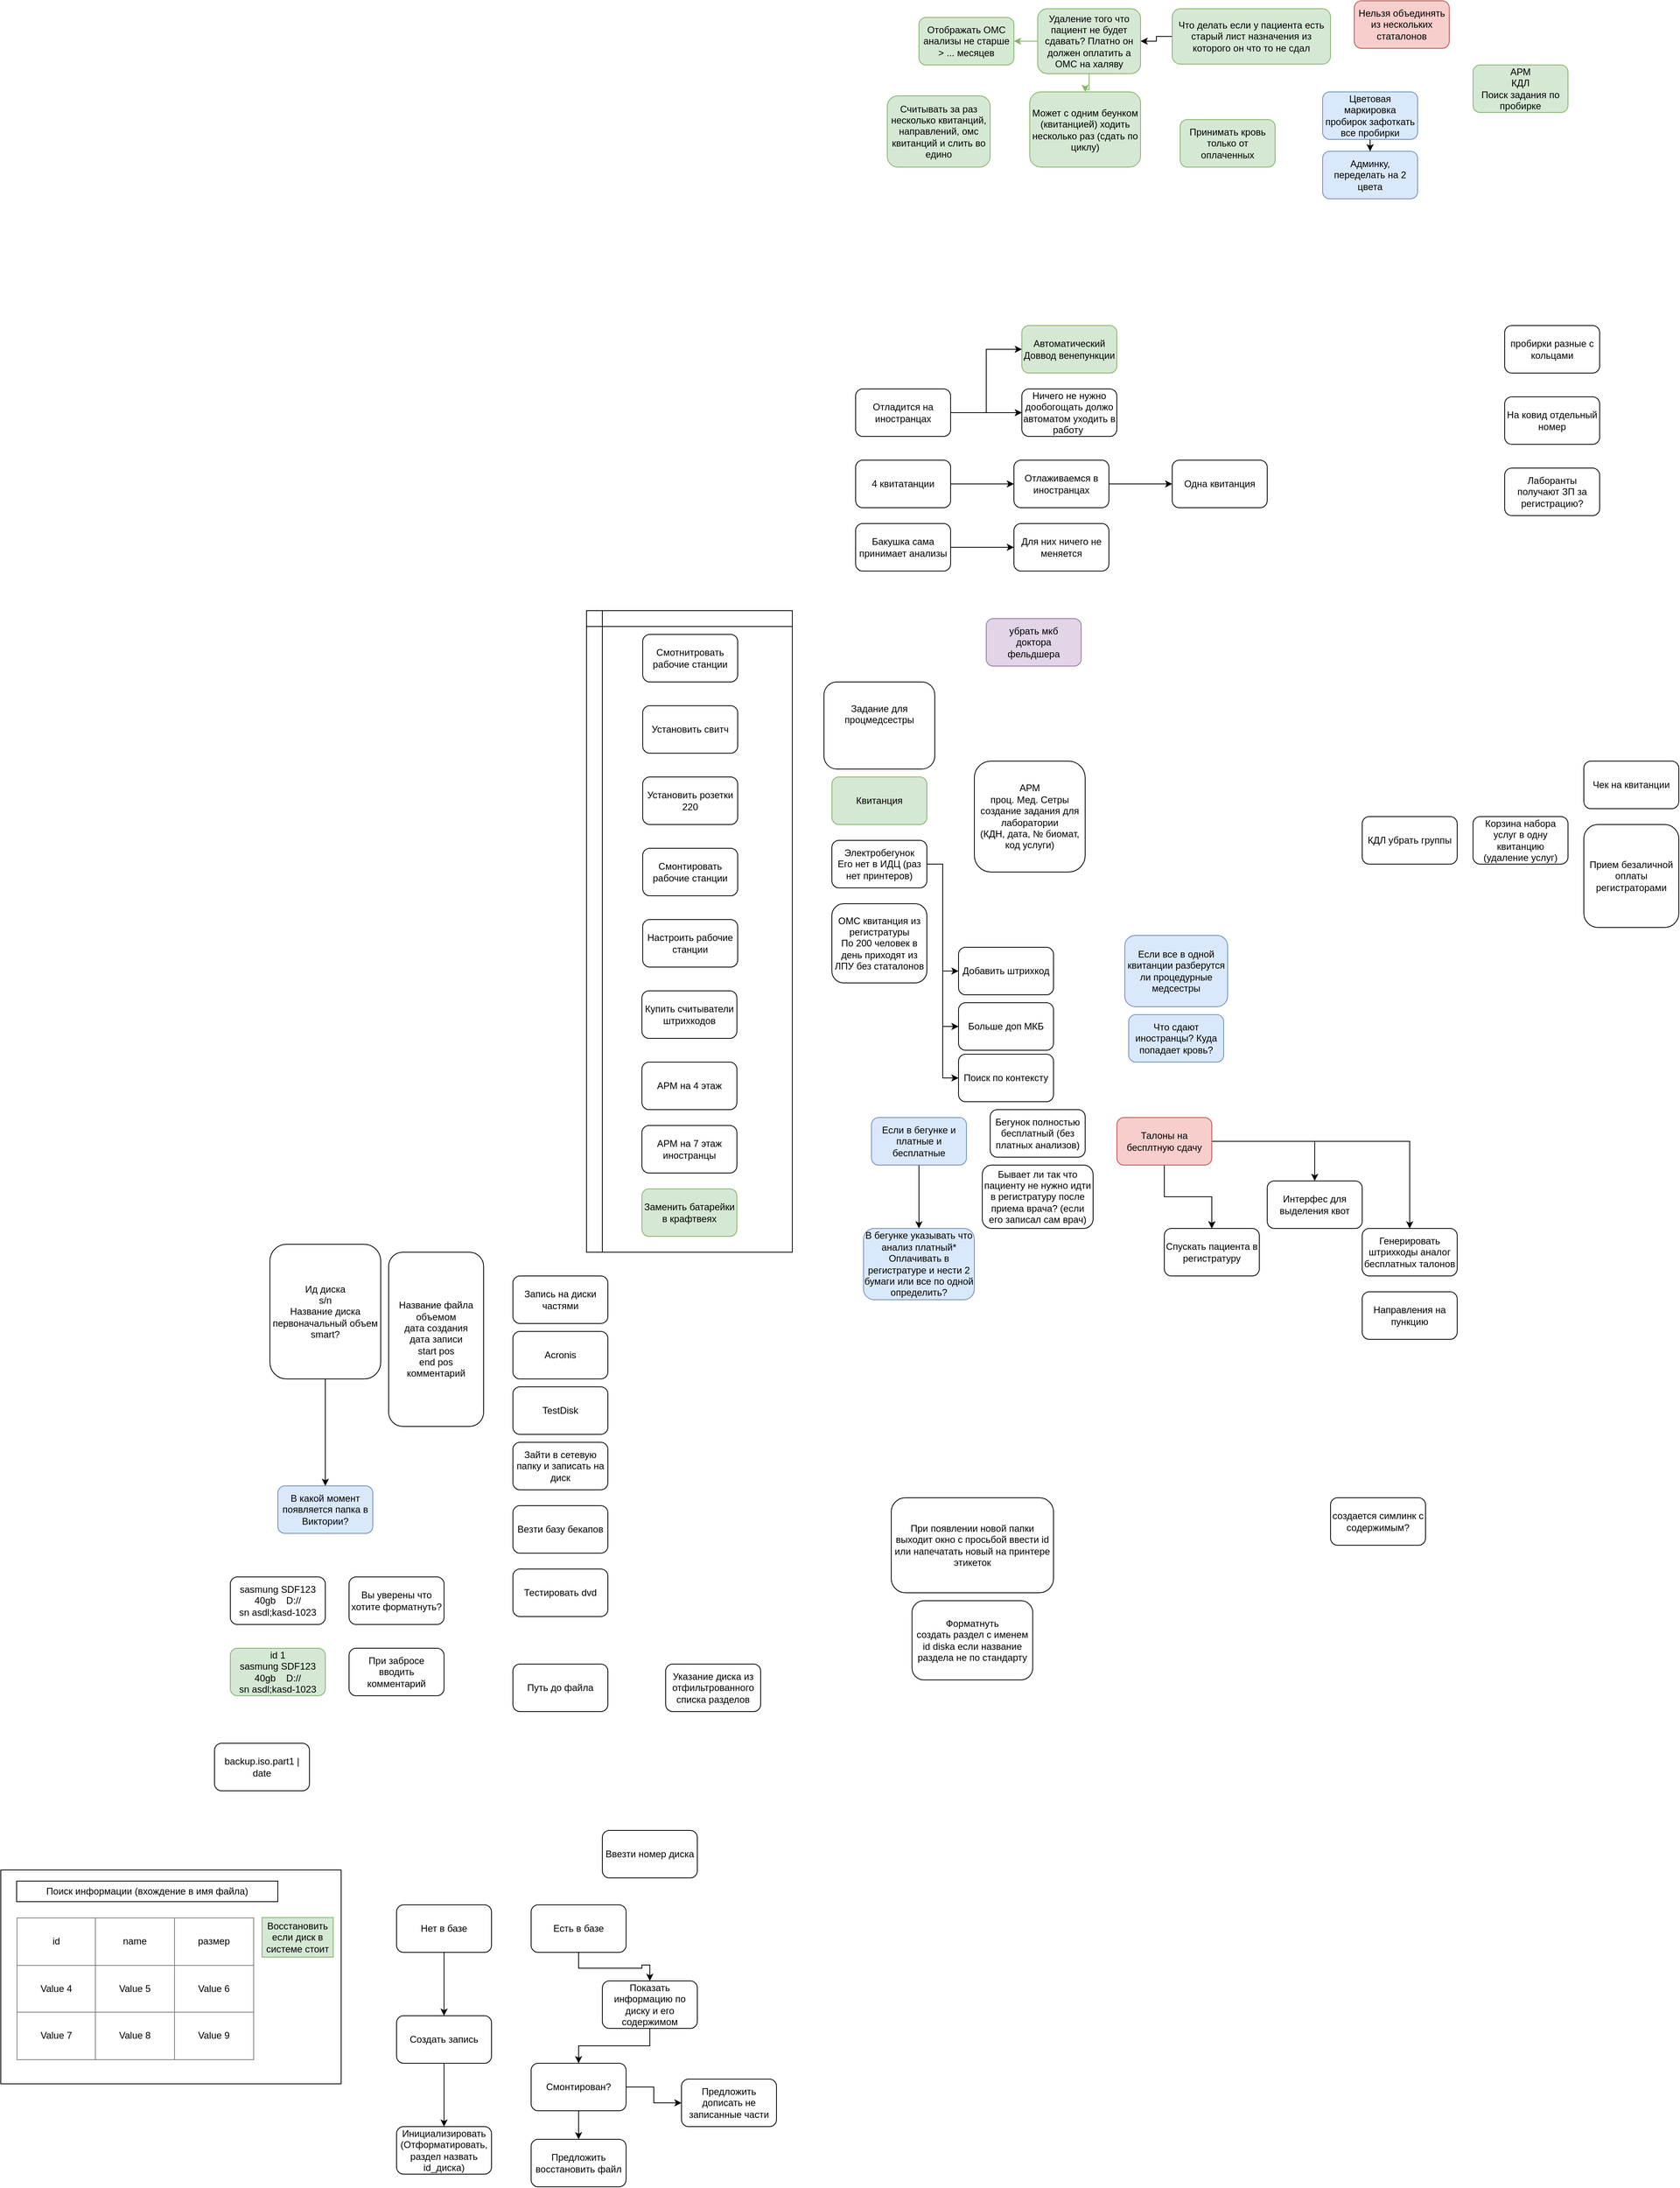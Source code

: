 <mxfile version="13.7.5" type="github">
  <diagram id="OuEiIhacXbpzbOQ_7pM1" name="Page-1">
    <mxGraphModel dx="3014" dy="1971" grid="1" gridSize="10" guides="1" tooltips="1" connect="1" arrows="1" fold="1" page="1" pageScale="1" pageWidth="827" pageHeight="1169" math="0" shadow="0">
      <root>
        <mxCell id="0" />
        <mxCell id="1" parent="0" />
        <mxCell id="0yJL9jzbyPV8nH0zorDL-1" value="Чек на квитанции" style="rounded=1;whiteSpace=wrap;html=1;" parent="1" vertex="1">
          <mxGeometry x="940" y="280" width="120" height="60" as="geometry" />
        </mxCell>
        <mxCell id="0yJL9jzbyPV8nH0zorDL-2" value="Корзина набора услуг в одну квитанцию&lt;br&gt;(удаление услуг)" style="rounded=1;whiteSpace=wrap;html=1;" parent="1" vertex="1">
          <mxGeometry x="800" y="350" width="120" height="60" as="geometry" />
        </mxCell>
        <mxCell id="0yJL9jzbyPV8nH0zorDL-3" value="Прием безаличной оплаты регистраторами" style="rounded=1;whiteSpace=wrap;html=1;" parent="1" vertex="1">
          <mxGeometry x="940" y="360" width="120" height="130" as="geometry" />
        </mxCell>
        <mxCell id="5HJ5Qjmc7Bv2tITO_o1n-25" value="" style="edgeStyle=orthogonalEdgeStyle;rounded=0;orthogonalLoop=1;jettySize=auto;html=1;" parent="1" source="Kw4wVqmFdIb3cbrhwV6b-4" target="5HJ5Qjmc7Bv2tITO_o1n-24" edge="1">
          <mxGeometry relative="1" as="geometry" />
        </mxCell>
        <mxCell id="Kw4wVqmFdIb3cbrhwV6b-4" value="Цветовая маркировка пробирок зафоткать все пробирки" style="rounded=1;whiteSpace=wrap;html=1;fillColor=#dae8fc;strokeColor=#6c8ebf;" parent="1" vertex="1">
          <mxGeometry x="610" y="-565" width="120" height="60" as="geometry" />
        </mxCell>
        <mxCell id="5HJ5Qjmc7Bv2tITO_o1n-24" value="Админку, переделать на 2 цвета" style="rounded=1;whiteSpace=wrap;html=1;fillColor=#dae8fc;strokeColor=#6c8ebf;" parent="1" vertex="1">
          <mxGeometry x="610" y="-490" width="120" height="60" as="geometry" />
        </mxCell>
        <mxCell id="Kw4wVqmFdIb3cbrhwV6b-9" value="АРМ&lt;br&gt;проц. Мед. Сетры&lt;br&gt;создание задания для лаборатории&lt;br&gt;(КДН, дата, № биомат, код услуги)" style="rounded=1;whiteSpace=wrap;html=1;" parent="1" vertex="1">
          <mxGeometry x="170" y="280" width="140" height="140" as="geometry" />
        </mxCell>
        <mxCell id="Kw4wVqmFdIb3cbrhwV6b-10" value="Задание для процмедсестры&lt;br&gt;&lt;br&gt;&lt;br&gt;" style="rounded=1;whiteSpace=wrap;html=1;" parent="1" vertex="1">
          <mxGeometry x="-20" y="180" width="140" height="110" as="geometry" />
        </mxCell>
        <mxCell id="Kw4wVqmFdIb3cbrhwV6b-13" value="" style="shape=internalStorage;whiteSpace=wrap;html=1;backgroundOutline=1;" parent="1" vertex="1">
          <mxGeometry x="-320" y="90" width="260" height="810" as="geometry" />
        </mxCell>
        <mxCell id="Kw4wVqmFdIb3cbrhwV6b-11" value="" style="group" parent="1" vertex="1" connectable="0">
          <mxGeometry x="-249" y="120" width="120" height="420" as="geometry" />
        </mxCell>
        <mxCell id="Kw4wVqmFdIb3cbrhwV6b-2" value="Смотнитровать рабочие станции" style="rounded=1;whiteSpace=wrap;html=1;" parent="Kw4wVqmFdIb3cbrhwV6b-11" vertex="1">
          <mxGeometry width="120" height="60" as="geometry" />
        </mxCell>
        <mxCell id="Kw4wVqmFdIb3cbrhwV6b-5" value="Установить свитч" style="rounded=1;whiteSpace=wrap;html=1;" parent="Kw4wVqmFdIb3cbrhwV6b-11" vertex="1">
          <mxGeometry y="90" width="120" height="60" as="geometry" />
        </mxCell>
        <mxCell id="Kw4wVqmFdIb3cbrhwV6b-6" value="Установить розетки 220" style="rounded=1;whiteSpace=wrap;html=1;" parent="Kw4wVqmFdIb3cbrhwV6b-11" vertex="1">
          <mxGeometry y="180" width="120" height="60" as="geometry" />
        </mxCell>
        <mxCell id="Kw4wVqmFdIb3cbrhwV6b-7" value="Смонтировать рабочие станции" style="rounded=1;whiteSpace=wrap;html=1;" parent="Kw4wVqmFdIb3cbrhwV6b-11" vertex="1">
          <mxGeometry y="270" width="120" height="60" as="geometry" />
        </mxCell>
        <mxCell id="Kw4wVqmFdIb3cbrhwV6b-8" value="Настроить рабочие станции" style="rounded=1;whiteSpace=wrap;html=1;" parent="Kw4wVqmFdIb3cbrhwV6b-11" vertex="1">
          <mxGeometry y="360" width="120" height="60" as="geometry" />
        </mxCell>
        <mxCell id="Kw4wVqmFdIb3cbrhwV6b-14" value="&lt;span&gt;Квитанция&lt;/span&gt;" style="rounded=1;whiteSpace=wrap;html=1;fillColor=#d5e8d4;strokeColor=#82b366;" parent="1" vertex="1">
          <mxGeometry x="-10" y="300" width="120" height="60" as="geometry" />
        </mxCell>
        <mxCell id="Wntlx0zybh5syP1aTEBa-10" style="edgeStyle=orthogonalEdgeStyle;rounded=0;orthogonalLoop=1;jettySize=auto;html=1;entryX=0;entryY=0.5;entryDx=0;entryDy=0;" parent="1" source="Kw4wVqmFdIb3cbrhwV6b-17" target="Wntlx0zybh5syP1aTEBa-9" edge="1">
          <mxGeometry relative="1" as="geometry" />
        </mxCell>
        <mxCell id="Wntlx0zybh5syP1aTEBa-13" style="edgeStyle=orthogonalEdgeStyle;rounded=0;orthogonalLoop=1;jettySize=auto;html=1;entryX=0;entryY=0.5;entryDx=0;entryDy=0;" parent="1" source="Kw4wVqmFdIb3cbrhwV6b-17" target="Wntlx0zybh5syP1aTEBa-12" edge="1">
          <mxGeometry relative="1" as="geometry" />
        </mxCell>
        <mxCell id="Wntlx0zybh5syP1aTEBa-15" style="edgeStyle=orthogonalEdgeStyle;rounded=0;orthogonalLoop=1;jettySize=auto;html=1;entryX=0;entryY=0.5;entryDx=0;entryDy=0;" parent="1" source="Kw4wVqmFdIb3cbrhwV6b-17" target="Wntlx0zybh5syP1aTEBa-14" edge="1">
          <mxGeometry relative="1" as="geometry" />
        </mxCell>
        <mxCell id="Kw4wVqmFdIb3cbrhwV6b-17" value="&lt;span&gt;Электробегунок&lt;br&gt;Его нет в ИДЦ (раз нет принтеров)&lt;br&gt;&lt;/span&gt;" style="rounded=1;whiteSpace=wrap;html=1;" parent="1" vertex="1">
          <mxGeometry x="-10" y="380" width="120" height="60" as="geometry" />
        </mxCell>
        <mxCell id="Kw4wVqmFdIb3cbrhwV6b-18" value="&lt;span&gt;ОМС квитанция из регистратуры&lt;br&gt;&lt;/span&gt;По 200 человек в день приходят из ЛПУ без статалонов&lt;span&gt;&lt;br&gt;&lt;/span&gt;" style="rounded=1;whiteSpace=wrap;html=1;" parent="1" vertex="1">
          <mxGeometry x="-10" y="460" width="120" height="100" as="geometry" />
        </mxCell>
        <mxCell id="Kw4wVqmFdIb3cbrhwV6b-20" value="АРМ&lt;br&gt;КДЛ&lt;br&gt;Поиск задания по пробирке" style="rounded=1;whiteSpace=wrap;html=1;fillColor=#d5e8d4;strokeColor=#82b366;" parent="1" vertex="1">
          <mxGeometry x="800" y="-599" width="120" height="60" as="geometry" />
        </mxCell>
        <mxCell id="Kw4wVqmFdIb3cbrhwV6b-21" value="Ничего не нужно дообогощать должо автоматом уходить в работу&amp;nbsp;" style="rounded=1;whiteSpace=wrap;html=1;" parent="1" vertex="1">
          <mxGeometry x="230" y="-190" width="120" height="60" as="geometry" />
        </mxCell>
        <mxCell id="Kw4wVqmFdIb3cbrhwV6b-22" value="КДЛ убрать группы" style="rounded=1;whiteSpace=wrap;html=1;" parent="1" vertex="1">
          <mxGeometry x="660" y="350" width="120" height="60" as="geometry" />
        </mxCell>
        <mxCell id="Kw4wVqmFdIb3cbrhwV6b-23" value="Если все в одной квитанции разберутся ли процедурные медсестры" style="rounded=1;whiteSpace=wrap;html=1;fillColor=#dae8fc;strokeColor=#6c8ebf;" parent="1" vertex="1">
          <mxGeometry x="360" y="500" width="130" height="90" as="geometry" />
        </mxCell>
        <mxCell id="Kw4wVqmFdIb3cbrhwV6b-24" value="Автоматический &lt;br&gt;Доввод венепункции" style="rounded=1;whiteSpace=wrap;html=1;fillColor=#d5e8d4;strokeColor=#82b366;" parent="1" vertex="1">
          <mxGeometry x="230" y="-270" width="120" height="60" as="geometry" />
        </mxCell>
        <mxCell id="Kw4wVqmFdIb3cbrhwV6b-25" value="Купить считыватели штрихкодов" style="rounded=1;whiteSpace=wrap;html=1;" parent="1" vertex="1">
          <mxGeometry x="-250" y="570" width="120" height="60" as="geometry" />
        </mxCell>
        <mxCell id="Kw4wVqmFdIb3cbrhwV6b-26" value="Считывать за раз несколько квитанций, направлений, омс квитанций и слить во едино" style="rounded=1;whiteSpace=wrap;html=1;fillColor=#d5e8d4;strokeColor=#82b366;" parent="1" vertex="1">
          <mxGeometry x="60" y="-560" width="130" height="90" as="geometry" />
        </mxCell>
        <mxCell id="Kw4wVqmFdIb3cbrhwV6b-27" value="убрать мкб&lt;br&gt;доктора&lt;br&gt;фельдшера" style="rounded=1;whiteSpace=wrap;html=1;fillColor=#e1d5e7;strokeColor=#9673a6;" parent="1" vertex="1">
          <mxGeometry x="185" y="100" width="120" height="60" as="geometry" />
        </mxCell>
        <mxCell id="Kw4wVqmFdIb3cbrhwV6b-29" value="АРМ на 4 этаж" style="rounded=1;whiteSpace=wrap;html=1;" parent="1" vertex="1">
          <mxGeometry x="-250" y="660" width="120" height="60" as="geometry" />
        </mxCell>
        <mxCell id="Kw4wVqmFdIb3cbrhwV6b-30" value="АРМ на 7 этаж иностранцы" style="rounded=1;whiteSpace=wrap;html=1;" parent="1" vertex="1">
          <mxGeometry x="-250" y="740" width="120" height="60" as="geometry" />
        </mxCell>
        <mxCell id="5HJ5Qjmc7Bv2tITO_o1n-22" value="Заменить батарейки в крафтвеях" style="rounded=1;whiteSpace=wrap;html=1;fillColor=#d5e8d4;strokeColor=#82b366;" parent="1" vertex="1">
          <mxGeometry x="-250" y="820" width="120" height="60" as="geometry" />
        </mxCell>
        <mxCell id="5HJ5Qjmc7Bv2tITO_o1n-6" value="" style="edgeStyle=orthogonalEdgeStyle;rounded=0;orthogonalLoop=1;jettySize=auto;html=1;" parent="1" source="Kw4wVqmFdIb3cbrhwV6b-31" target="5HJ5Qjmc7Bv2tITO_o1n-5" edge="1">
          <mxGeometry relative="1" as="geometry" />
        </mxCell>
        <mxCell id="Kw4wVqmFdIb3cbrhwV6b-31" value="Если в бегунке и платные и бесплатные" style="rounded=1;whiteSpace=wrap;html=1;fillColor=#dae8fc;strokeColor=#6c8ebf;" parent="1" vertex="1">
          <mxGeometry x="40" y="730" width="120" height="60" as="geometry" />
        </mxCell>
        <mxCell id="5HJ5Qjmc7Bv2tITO_o1n-5" value="В бегунке указывать что анализ платный* Оплачивать в регистратуре и нести 2 бумаги или все по одной определить?" style="rounded=1;whiteSpace=wrap;html=1;fillColor=#dae8fc;strokeColor=#6c8ebf;" parent="1" vertex="1">
          <mxGeometry x="30" y="870" width="140" height="90" as="geometry" />
        </mxCell>
        <mxCell id="Kw4wVqmFdIb3cbrhwV6b-34" value="" style="edgeStyle=orthogonalEdgeStyle;rounded=0;orthogonalLoop=1;jettySize=auto;html=1;" parent="1" source="Kw4wVqmFdIb3cbrhwV6b-32" target="Kw4wVqmFdIb3cbrhwV6b-33" edge="1">
          <mxGeometry relative="1" as="geometry" />
        </mxCell>
        <mxCell id="Kw4wVqmFdIb3cbrhwV6b-45" value="" style="edgeStyle=orthogonalEdgeStyle;rounded=0;orthogonalLoop=1;jettySize=auto;html=1;" parent="1" source="Kw4wVqmFdIb3cbrhwV6b-32" target="Kw4wVqmFdIb3cbrhwV6b-33" edge="1">
          <mxGeometry relative="1" as="geometry" />
        </mxCell>
        <mxCell id="Kw4wVqmFdIb3cbrhwV6b-48" value="" style="edgeStyle=orthogonalEdgeStyle;rounded=0;orthogonalLoop=1;jettySize=auto;html=1;" parent="1" source="Kw4wVqmFdIb3cbrhwV6b-32" target="Kw4wVqmFdIb3cbrhwV6b-47" edge="1">
          <mxGeometry relative="1" as="geometry" />
        </mxCell>
        <mxCell id="Kw4wVqmFdIb3cbrhwV6b-50" value="" style="edgeStyle=orthogonalEdgeStyle;rounded=0;orthogonalLoop=1;jettySize=auto;html=1;" parent="1" source="Kw4wVqmFdIb3cbrhwV6b-32" target="Kw4wVqmFdIb3cbrhwV6b-49" edge="1">
          <mxGeometry relative="1" as="geometry" />
        </mxCell>
        <mxCell id="Kw4wVqmFdIb3cbrhwV6b-32" value="Талоны на бесплтную сдачу" style="rounded=1;whiteSpace=wrap;html=1;fillColor=#f8cecc;strokeColor=#b85450;" parent="1" vertex="1">
          <mxGeometry x="350" y="730" width="120" height="60" as="geometry" />
        </mxCell>
        <mxCell id="Kw4wVqmFdIb3cbrhwV6b-49" value="Генерировать штрихкоды аналог бесплатных талонов" style="rounded=1;whiteSpace=wrap;html=1;" parent="1" vertex="1">
          <mxGeometry x="660" y="870" width="120" height="60" as="geometry" />
        </mxCell>
        <mxCell id="Kw4wVqmFdIb3cbrhwV6b-47" value="Интерфес для выделения квот" style="rounded=1;whiteSpace=wrap;html=1;" parent="1" vertex="1">
          <mxGeometry x="540" y="810" width="120" height="60" as="geometry" />
        </mxCell>
        <mxCell id="Kw4wVqmFdIb3cbrhwV6b-33" value="Спускать пациента в регистратуру" style="rounded=1;whiteSpace=wrap;html=1;" parent="1" vertex="1">
          <mxGeometry x="410" y="870" width="120" height="60" as="geometry" />
        </mxCell>
        <mxCell id="Kw4wVqmFdIb3cbrhwV6b-37" value="" style="edgeStyle=orthogonalEdgeStyle;rounded=0;orthogonalLoop=1;jettySize=auto;html=1;" parent="1" source="Kw4wVqmFdIb3cbrhwV6b-35" target="Kw4wVqmFdIb3cbrhwV6b-36" edge="1">
          <mxGeometry relative="1" as="geometry" />
        </mxCell>
        <mxCell id="Kw4wVqmFdIb3cbrhwV6b-35" value="Бакушка сама принимает анализы" style="rounded=1;whiteSpace=wrap;html=1;" parent="1" vertex="1">
          <mxGeometry x="20" y="-20" width="120" height="60" as="geometry" />
        </mxCell>
        <mxCell id="Kw4wVqmFdIb3cbrhwV6b-36" value="Для них ничего не меняется" style="rounded=1;whiteSpace=wrap;html=1;" parent="1" vertex="1">
          <mxGeometry x="220" y="-20" width="120" height="60" as="geometry" />
        </mxCell>
        <mxCell id="Kw4wVqmFdIb3cbrhwV6b-40" value="" style="edgeStyle=orthogonalEdgeStyle;rounded=0;orthogonalLoop=1;jettySize=auto;html=1;" parent="1" source="Kw4wVqmFdIb3cbrhwV6b-38" target="Kw4wVqmFdIb3cbrhwV6b-39" edge="1">
          <mxGeometry relative="1" as="geometry" />
        </mxCell>
        <mxCell id="Kw4wVqmFdIb3cbrhwV6b-38" value="4 квитатанции" style="rounded=1;whiteSpace=wrap;html=1;" parent="1" vertex="1">
          <mxGeometry x="20" y="-100" width="120" height="60" as="geometry" />
        </mxCell>
        <mxCell id="Kw4wVqmFdIb3cbrhwV6b-42" value="" style="edgeStyle=orthogonalEdgeStyle;rounded=0;orthogonalLoop=1;jettySize=auto;html=1;" parent="1" source="Kw4wVqmFdIb3cbrhwV6b-39" target="Kw4wVqmFdIb3cbrhwV6b-41" edge="1">
          <mxGeometry relative="1" as="geometry" />
        </mxCell>
        <mxCell id="Kw4wVqmFdIb3cbrhwV6b-39" value="Отлаживаемся в иностранцах" style="rounded=1;whiteSpace=wrap;html=1;" parent="1" vertex="1">
          <mxGeometry x="220" y="-100" width="120" height="60" as="geometry" />
        </mxCell>
        <mxCell id="Kw4wVqmFdIb3cbrhwV6b-41" value="Одна квитанция" style="rounded=1;whiteSpace=wrap;html=1;" parent="1" vertex="1">
          <mxGeometry x="420" y="-100" width="120" height="60" as="geometry" />
        </mxCell>
        <mxCell id="Wntlx0zybh5syP1aTEBa-4" value="" style="edgeStyle=orthogonalEdgeStyle;rounded=0;orthogonalLoop=1;jettySize=auto;html=1;" parent="1" source="Kw4wVqmFdIb3cbrhwV6b-43" target="5HJ5Qjmc7Bv2tITO_o1n-10" edge="1">
          <mxGeometry relative="1" as="geometry" />
        </mxCell>
        <mxCell id="Kw4wVqmFdIb3cbrhwV6b-43" value="Что делать если у пациента есть старый лист назначения из которого он что то не сдал" style="rounded=1;whiteSpace=wrap;html=1;fillColor=#d5e8d4;strokeColor=#82b366;" parent="1" vertex="1">
          <mxGeometry x="420" y="-670" width="200" height="70" as="geometry" />
        </mxCell>
        <mxCell id="5HJ5Qjmc7Bv2tITO_o1n-3" value="Бегунок полностью бесплатный (без платных анализов)" style="rounded=1;whiteSpace=wrap;html=1;" parent="1" vertex="1">
          <mxGeometry x="190" y="720" width="120" height="60" as="geometry" />
        </mxCell>
        <mxCell id="5HJ5Qjmc7Bv2tITO_o1n-4" value="Бывает ли так что пациенту не нужно идти в регистратуру после приема врача? (если его записал сам врач)" style="rounded=1;whiteSpace=wrap;html=1;" parent="1" vertex="1">
          <mxGeometry x="180" y="790" width="140" height="80" as="geometry" />
        </mxCell>
        <mxCell id="5HJ5Qjmc7Bv2tITO_o1n-7" value="Что сдают иностранцы? Куда попадает кровь?" style="rounded=1;whiteSpace=wrap;html=1;fillColor=#dae8fc;strokeColor=#6c8ebf;" parent="1" vertex="1">
          <mxGeometry x="365" y="600" width="120" height="60" as="geometry" />
        </mxCell>
        <mxCell id="5HJ5Qjmc7Bv2tITO_o1n-13" style="edgeStyle=orthogonalEdgeStyle;rounded=0;orthogonalLoop=1;jettySize=auto;html=1;entryX=0;entryY=0.5;entryDx=0;entryDy=0;" parent="1" source="5HJ5Qjmc7Bv2tITO_o1n-8" target="Kw4wVqmFdIb3cbrhwV6b-21" edge="1">
          <mxGeometry relative="1" as="geometry" />
        </mxCell>
        <mxCell id="5HJ5Qjmc7Bv2tITO_o1n-14" style="edgeStyle=orthogonalEdgeStyle;rounded=0;orthogonalLoop=1;jettySize=auto;html=1;entryX=0;entryY=0.5;entryDx=0;entryDy=0;" parent="1" source="5HJ5Qjmc7Bv2tITO_o1n-8" target="Kw4wVqmFdIb3cbrhwV6b-24" edge="1">
          <mxGeometry relative="1" as="geometry" />
        </mxCell>
        <mxCell id="5HJ5Qjmc7Bv2tITO_o1n-8" value="Отладится на иностранцах" style="rounded=1;whiteSpace=wrap;html=1;" parent="1" vertex="1">
          <mxGeometry x="20" y="-190" width="120" height="60" as="geometry" />
        </mxCell>
        <mxCell id="5HJ5Qjmc7Bv2tITO_o1n-9" value="Может с одним беунком (квитанцией) ходить несколько раз (сдать по циклу)" style="rounded=1;whiteSpace=wrap;html=1;fillColor=#d5e8d4;strokeColor=#82b366;" parent="1" vertex="1">
          <mxGeometry x="240" y="-565" width="140" height="95" as="geometry" />
        </mxCell>
        <mxCell id="5HJ5Qjmc7Bv2tITO_o1n-27" value="" style="edgeStyle=orthogonalEdgeStyle;rounded=0;orthogonalLoop=1;jettySize=auto;html=1;fillColor=#d5e8d4;strokeColor=#82b366;" parent="1" source="5HJ5Qjmc7Bv2tITO_o1n-10" target="5HJ5Qjmc7Bv2tITO_o1n-26" edge="1">
          <mxGeometry relative="1" as="geometry" />
        </mxCell>
        <mxCell id="Wntlx0zybh5syP1aTEBa-3" value="" style="edgeStyle=orthogonalEdgeStyle;rounded=0;orthogonalLoop=1;jettySize=auto;html=1;fillColor=#d5e8d4;strokeColor=#82b366;" parent="1" source="5HJ5Qjmc7Bv2tITO_o1n-10" target="5HJ5Qjmc7Bv2tITO_o1n-9" edge="1">
          <mxGeometry relative="1" as="geometry" />
        </mxCell>
        <mxCell id="5HJ5Qjmc7Bv2tITO_o1n-10" value="Удаление того что пациент не будет сдавать? Платно он должен оплатить а ОМС на халяву" style="rounded=1;whiteSpace=wrap;html=1;fillColor=#d5e8d4;strokeColor=#82b366;" parent="1" vertex="1">
          <mxGeometry x="250" y="-670" width="130" height="82" as="geometry" />
        </mxCell>
        <mxCell id="5HJ5Qjmc7Bv2tITO_o1n-15" value="Принимать кровь только от оплаченных" style="rounded=1;whiteSpace=wrap;html=1;fillColor=#d5e8d4;strokeColor=#82b366;" parent="1" vertex="1">
          <mxGeometry x="430" y="-530" width="120" height="60" as="geometry" />
        </mxCell>
        <mxCell id="5HJ5Qjmc7Bv2tITO_o1n-19" value="пробирки разные с кольцами" style="rounded=1;whiteSpace=wrap;html=1;" parent="1" vertex="1">
          <mxGeometry x="840" y="-270" width="120" height="60" as="geometry" />
        </mxCell>
        <mxCell id="5HJ5Qjmc7Bv2tITO_o1n-20" value="На ковид отдельный номер" style="rounded=1;whiteSpace=wrap;html=1;" parent="1" vertex="1">
          <mxGeometry x="840" y="-180" width="120" height="60" as="geometry" />
        </mxCell>
        <mxCell id="5HJ5Qjmc7Bv2tITO_o1n-21" value="Лаборанты получают ЗП за регистрацию?" style="rounded=1;whiteSpace=wrap;html=1;" parent="1" vertex="1">
          <mxGeometry x="840" y="-90" width="120" height="60" as="geometry" />
        </mxCell>
        <mxCell id="5HJ5Qjmc7Bv2tITO_o1n-26" value="Отображать ОМС анализы не старше &amp;gt; ... месяцев" style="rounded=1;whiteSpace=wrap;html=1;fillColor=#d5e8d4;strokeColor=#82b366;" parent="1" vertex="1">
          <mxGeometry x="100" y="-659" width="120" height="60" as="geometry" />
        </mxCell>
        <mxCell id="Wntlx0zybh5syP1aTEBa-1" value="Направления на пункцию" style="rounded=1;whiteSpace=wrap;html=1;" parent="1" vertex="1">
          <mxGeometry x="660" y="950" width="120" height="60" as="geometry" />
        </mxCell>
        <mxCell id="Wntlx0zybh5syP1aTEBa-2" value="Нельзя объединять из нескольких статалонов" style="rounded=1;whiteSpace=wrap;html=1;fillColor=#f8cecc;strokeColor=#b85450;" parent="1" vertex="1">
          <mxGeometry x="650" y="-680" width="120" height="60" as="geometry" />
        </mxCell>
        <mxCell id="Wntlx0zybh5syP1aTEBa-9" value="Добавить штрихкод" style="rounded=1;whiteSpace=wrap;html=1;" parent="1" vertex="1">
          <mxGeometry x="150" y="515" width="120" height="60" as="geometry" />
        </mxCell>
        <mxCell id="Wntlx0zybh5syP1aTEBa-12" value="Больше доп МКБ" style="rounded=1;whiteSpace=wrap;html=1;" parent="1" vertex="1">
          <mxGeometry x="150" y="585" width="120" height="60" as="geometry" />
        </mxCell>
        <mxCell id="Wntlx0zybh5syP1aTEBa-14" value="Поиск по контексту" style="rounded=1;whiteSpace=wrap;html=1;" parent="1" vertex="1">
          <mxGeometry x="150" y="650" width="120" height="60" as="geometry" />
        </mxCell>
        <mxCell id="j7E-ZLI-We0WbbnO23IX-2" value="" style="edgeStyle=orthogonalEdgeStyle;rounded=0;orthogonalLoop=1;jettySize=auto;html=1;" parent="1" source="4PIw06D6B21xL8moSKC--1" target="j7E-ZLI-We0WbbnO23IX-1" edge="1">
          <mxGeometry relative="1" as="geometry" />
        </mxCell>
        <mxCell id="4PIw06D6B21xL8moSKC--1" value="Ид диска&lt;br&gt;s/n&lt;br&gt;Название диска&lt;br&gt;первоначальный объем&lt;br&gt;smart?" style="rounded=1;whiteSpace=wrap;html=1;" parent="1" vertex="1">
          <mxGeometry x="-720" y="890" width="140" height="170" as="geometry" />
        </mxCell>
        <mxCell id="4PIw06D6B21xL8moSKC--2" value="&lt;span&gt;Название файла объемом&lt;br&gt;дата создания&lt;br&gt;дата записи&lt;br&gt;start pos&lt;br&gt;end pos&lt;br&gt;комментарий&lt;br&gt;&lt;/span&gt;" style="rounded=1;whiteSpace=wrap;html=1;" parent="1" vertex="1">
          <mxGeometry x="-570" y="900" width="120" height="220" as="geometry" />
        </mxCell>
        <mxCell id="4PIw06D6B21xL8moSKC--4" value="Acronis" style="rounded=1;whiteSpace=wrap;html=1;" parent="1" vertex="1">
          <mxGeometry x="-413" y="1000" width="120" height="60" as="geometry" />
        </mxCell>
        <mxCell id="4PIw06D6B21xL8moSKC--5" value="TestDisk" style="rounded=1;whiteSpace=wrap;html=1;" parent="1" vertex="1">
          <mxGeometry x="-413" y="1070" width="120" height="60" as="geometry" />
        </mxCell>
        <mxCell id="4PIw06D6B21xL8moSKC--6" value="Запись на диски частями" style="rounded=1;whiteSpace=wrap;html=1;" parent="1" vertex="1">
          <mxGeometry x="-413" y="930" width="120" height="60" as="geometry" />
        </mxCell>
        <mxCell id="4PIw06D6B21xL8moSKC--7" value="Зайти в сетевую папку и записать на диск" style="rounded=1;whiteSpace=wrap;html=1;" parent="1" vertex="1">
          <mxGeometry x="-413" y="1140" width="120" height="60" as="geometry" />
        </mxCell>
        <mxCell id="4PIw06D6B21xL8moSKC--8" value="Везти базу бекапов" style="rounded=1;whiteSpace=wrap;html=1;" parent="1" vertex="1">
          <mxGeometry x="-413" y="1220" width="120" height="60" as="geometry" />
        </mxCell>
        <mxCell id="4PIw06D6B21xL8moSKC--9" value="Тестировать dvd" style="rounded=1;whiteSpace=wrap;html=1;" parent="1" vertex="1">
          <mxGeometry x="-413" y="1300" width="120" height="60" as="geometry" />
        </mxCell>
        <mxCell id="4PIw06D6B21xL8moSKC--10" value="При появлении новой папки выходит окно с просьбой ввести id или напечатать новый на принтере этикеток" style="rounded=1;whiteSpace=wrap;html=1;" parent="1" vertex="1">
          <mxGeometry x="65" y="1210" width="205" height="120" as="geometry" />
        </mxCell>
        <mxCell id="4PIw06D6B21xL8moSKC--11" value="создается симлинк с содержимым?" style="rounded=1;whiteSpace=wrap;html=1;" parent="1" vertex="1">
          <mxGeometry x="620" y="1210" width="120" height="60" as="geometry" />
        </mxCell>
        <mxCell id="4PIw06D6B21xL8moSKC--12" value="Форматнуть&lt;br&gt;создать раздел с именем id diska если название раздела не по стандарту" style="rounded=1;whiteSpace=wrap;html=1;" parent="1" vertex="1">
          <mxGeometry x="91.25" y="1340" width="152.5" height="100" as="geometry" />
        </mxCell>
        <mxCell id="j7E-ZLI-We0WbbnO23IX-1" value="В какой момент появляется папка в Виктории?" style="whiteSpace=wrap;html=1;rounded=1;fillColor=#dae8fc;strokeColor=#6c8ebf;" parent="1" vertex="1">
          <mxGeometry x="-710" y="1195" width="120" height="60" as="geometry" />
        </mxCell>
        <mxCell id="j7E-ZLI-We0WbbnO23IX-5" value="Путь до файла" style="rounded=1;whiteSpace=wrap;html=1;" parent="1" vertex="1">
          <mxGeometry x="-413" y="1420" width="120" height="60" as="geometry" />
        </mxCell>
        <mxCell id="j7E-ZLI-We0WbbnO23IX-6" value="Указание диска из отфильтрованного списка разделов" style="rounded=1;whiteSpace=wrap;html=1;" parent="1" vertex="1">
          <mxGeometry x="-220" y="1420" width="120" height="60" as="geometry" />
        </mxCell>
        <mxCell id="j7E-ZLI-We0WbbnO23IX-9" value="" style="edgeStyle=orthogonalEdgeStyle;rounded=0;orthogonalLoop=1;jettySize=auto;html=1;" parent="1" edge="1">
          <mxGeometry relative="1" as="geometry">
            <mxPoint x="-490" y="1590" as="targetPoint" />
          </mxGeometry>
        </mxCell>
        <mxCell id="j7E-ZLI-We0WbbnO23IX-10" value="Ввезти номер диска" style="rounded=1;whiteSpace=wrap;html=1;" parent="1" vertex="1">
          <mxGeometry x="-300" y="1630" width="120" height="60" as="geometry" />
        </mxCell>
        <mxCell id="j7E-ZLI-We0WbbnO23IX-14" value="" style="edgeStyle=orthogonalEdgeStyle;rounded=0;orthogonalLoop=1;jettySize=auto;html=1;" parent="1" source="j7E-ZLI-We0WbbnO23IX-12" target="j7E-ZLI-We0WbbnO23IX-13" edge="1">
          <mxGeometry relative="1" as="geometry" />
        </mxCell>
        <mxCell id="j7E-ZLI-We0WbbnO23IX-12" value="Нет в базе" style="rounded=1;whiteSpace=wrap;html=1;" parent="1" vertex="1">
          <mxGeometry x="-560" y="1724" width="120" height="60" as="geometry" />
        </mxCell>
        <mxCell id="j7E-ZLI-We0WbbnO23IX-16" value="" style="edgeStyle=orthogonalEdgeStyle;rounded=0;orthogonalLoop=1;jettySize=auto;html=1;" parent="1" source="j7E-ZLI-We0WbbnO23IX-13" target="j7E-ZLI-We0WbbnO23IX-15" edge="1">
          <mxGeometry relative="1" as="geometry" />
        </mxCell>
        <mxCell id="j7E-ZLI-We0WbbnO23IX-13" value="Создать запись" style="whiteSpace=wrap;html=1;rounded=1;" parent="1" vertex="1">
          <mxGeometry x="-560" y="1864" width="120" height="60" as="geometry" />
        </mxCell>
        <mxCell id="j7E-ZLI-We0WbbnO23IX-15" value="Инициализировать&lt;br&gt;(Отформатировать,&lt;br&gt;раздел назвать id_диска)" style="whiteSpace=wrap;html=1;rounded=1;" parent="1" vertex="1">
          <mxGeometry x="-560" y="2004" width="120" height="60" as="geometry" />
        </mxCell>
        <mxCell id="j7E-ZLI-We0WbbnO23IX-24" value="" style="edgeStyle=orthogonalEdgeStyle;rounded=0;orthogonalLoop=1;jettySize=auto;html=1;" parent="1" source="j7E-ZLI-We0WbbnO23IX-17" target="j7E-ZLI-We0WbbnO23IX-23" edge="1">
          <mxGeometry relative="1" as="geometry" />
        </mxCell>
        <mxCell id="j7E-ZLI-We0WbbnO23IX-17" value="Есть в базе" style="rounded=1;whiteSpace=wrap;html=1;" parent="1" vertex="1">
          <mxGeometry x="-390" y="1724" width="120" height="60" as="geometry" />
        </mxCell>
        <mxCell id="j7E-ZLI-We0WbbnO23IX-22" value="" style="edgeStyle=orthogonalEdgeStyle;rounded=0;orthogonalLoop=1;jettySize=auto;html=1;" parent="1" source="j7E-ZLI-We0WbbnO23IX-19" target="j7E-ZLI-We0WbbnO23IX-21" edge="1">
          <mxGeometry relative="1" as="geometry" />
        </mxCell>
        <mxCell id="j7E-ZLI-We0WbbnO23IX-27" value="" style="edgeStyle=orthogonalEdgeStyle;rounded=0;orthogonalLoop=1;jettySize=auto;html=1;" parent="1" source="j7E-ZLI-We0WbbnO23IX-19" target="j7E-ZLI-We0WbbnO23IX-26" edge="1">
          <mxGeometry relative="1" as="geometry" />
        </mxCell>
        <mxCell id="j7E-ZLI-We0WbbnO23IX-19" value="Смонтирован?" style="whiteSpace=wrap;html=1;rounded=1;" parent="1" vertex="1">
          <mxGeometry x="-390" y="1924" width="120" height="60" as="geometry" />
        </mxCell>
        <mxCell id="j7E-ZLI-We0WbbnO23IX-21" value="Предложить дописать не записанные части" style="whiteSpace=wrap;html=1;rounded=1;" parent="1" vertex="1">
          <mxGeometry x="-200" y="1944" width="120" height="60" as="geometry" />
        </mxCell>
        <mxCell id="j7E-ZLI-We0WbbnO23IX-25" value="" style="edgeStyle=orthogonalEdgeStyle;rounded=0;orthogonalLoop=1;jettySize=auto;html=1;" parent="1" source="j7E-ZLI-We0WbbnO23IX-23" target="j7E-ZLI-We0WbbnO23IX-19" edge="1">
          <mxGeometry relative="1" as="geometry" />
        </mxCell>
        <mxCell id="j7E-ZLI-We0WbbnO23IX-23" value="Показать информацию по диску и его содержимом" style="rounded=1;whiteSpace=wrap;html=1;" parent="1" vertex="1">
          <mxGeometry x="-300" y="1820" width="120" height="60" as="geometry" />
        </mxCell>
        <mxCell id="j7E-ZLI-We0WbbnO23IX-26" value="Предложить восстановить файл" style="whiteSpace=wrap;html=1;rounded=1;" parent="1" vertex="1">
          <mxGeometry x="-390" y="2020" width="120" height="60" as="geometry" />
        </mxCell>
        <mxCell id="AiHrO314fra5opHbrmcK-1" value="id 1&lt;br&gt;sasmung SDF123&lt;br&gt;40gb&amp;nbsp; &amp;nbsp; D://&lt;br&gt;sn asdl;kasd-1023" style="rounded=1;whiteSpace=wrap;html=1;fillColor=#d5e8d4;strokeColor=#82b366;" vertex="1" parent="1">
          <mxGeometry x="-770" y="1400" width="120" height="60" as="geometry" />
        </mxCell>
        <mxCell id="AiHrO314fra5opHbrmcK-2" value="sasmung SDF123&lt;br&gt;40gb&amp;nbsp; &amp;nbsp; D://&lt;br&gt;sn asdl;kasd-1023" style="rounded=1;whiteSpace=wrap;html=1;" vertex="1" parent="1">
          <mxGeometry x="-770" y="1310" width="120" height="60" as="geometry" />
        </mxCell>
        <mxCell id="AiHrO314fra5opHbrmcK-3" value="backup.iso.part1 | date" style="rounded=1;whiteSpace=wrap;html=1;" vertex="1" parent="1">
          <mxGeometry x="-790" y="1520" width="120" height="60" as="geometry" />
        </mxCell>
        <mxCell id="AiHrO314fra5opHbrmcK-4" value="Вы уверены что хотите форматнуть?" style="rounded=1;whiteSpace=wrap;html=1;" vertex="1" parent="1">
          <mxGeometry x="-620" y="1310" width="120" height="60" as="geometry" />
        </mxCell>
        <mxCell id="AiHrO314fra5opHbrmcK-5" value="При забросе вводить комментарий" style="rounded=1;whiteSpace=wrap;html=1;" vertex="1" parent="1">
          <mxGeometry x="-620" y="1400" width="120" height="60" as="geometry" />
        </mxCell>
        <mxCell id="AiHrO314fra5opHbrmcK-6" value="" style="rounded=0;whiteSpace=wrap;html=1;" vertex="1" parent="1">
          <mxGeometry x="-1060" y="1680" width="430" height="270" as="geometry" />
        </mxCell>
        <mxCell id="AiHrO314fra5opHbrmcK-7" value="Поиск информации (вхождение в имя файла)" style="rounded=0;whiteSpace=wrap;html=1;" vertex="1" parent="1">
          <mxGeometry x="-1040" y="1694" width="330" height="26" as="geometry" />
        </mxCell>
        <mxCell id="AiHrO314fra5opHbrmcK-9" value="&lt;table border=&quot;1&quot; width=&quot;100%&quot; style=&quot;width: 100% ; height: 100% ; border-collapse: collapse&quot;&gt;&lt;tbody&gt;&lt;tr&gt;&lt;td align=&quot;center&quot;&gt;id&lt;/td&gt;&lt;td align=&quot;center&quot;&gt;name&lt;/td&gt;&lt;td align=&quot;center&quot;&gt;размер&lt;/td&gt;&lt;/tr&gt;&lt;tr&gt;&lt;td align=&quot;center&quot;&gt;Value 4&lt;/td&gt;&lt;td align=&quot;center&quot;&gt;Value 5&lt;/td&gt;&lt;td align=&quot;center&quot;&gt;Value 6&lt;/td&gt;&lt;/tr&gt;&lt;tr&gt;&lt;td align=&quot;center&quot;&gt;Value 7&lt;/td&gt;&lt;td align=&quot;center&quot;&gt;Value 8&lt;/td&gt;&lt;td align=&quot;center&quot;&gt;Value 9&lt;/td&gt;&lt;/tr&gt;&lt;/tbody&gt;&lt;/table&gt;" style="text;html=1;strokeColor=none;fillColor=none;overflow=fill;" vertex="1" parent="1">
          <mxGeometry x="-1040" y="1740" width="300" height="180" as="geometry" />
        </mxCell>
        <mxCell id="AiHrO314fra5opHbrmcK-10" value="Восстановить если диск в системе стоит" style="rounded=0;whiteSpace=wrap;html=1;fillColor=#d5e8d4;strokeColor=#82b366;" vertex="1" parent="1">
          <mxGeometry x="-730" y="1740" width="90" height="50" as="geometry" />
        </mxCell>
      </root>
    </mxGraphModel>
  </diagram>
</mxfile>
